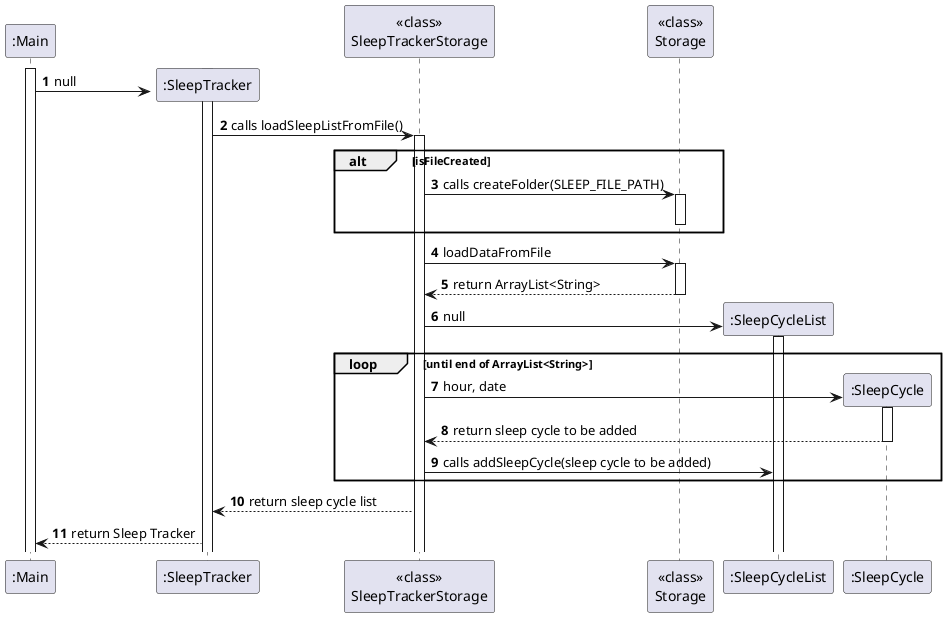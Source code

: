 @startuml
'https://plantuml.com/sequence-diagram

autonumber

participant ":Main" as Main
participant ":SleepTracker" as SleepTracker
participant "<<class>>\nSleepTrackerStorage" as SleepTrackerStorage
participant "<<class>>\nStorage" as Storage
participant ":SleepCycleList" as SleepCycleList
participant ":SleepCycle" as SleepCycle

activate Main
Create SleepTracker
activate SleepTracker
Main -> SleepTracker: null
SleepTracker -> SleepTrackerStorage: calls loadSleepListFromFile()
activate SleepTrackerStorage
alt isFileCreated
    SleepTrackerStorage -> Storage: calls createFolder(SLEEP_FILE_PATH)
    activate Storage
    deactivate Storage
end
SleepTrackerStorage -> Storage: loadDataFromFile
activate Storage
Storage --> SleepTrackerStorage: return ArrayList<String>
deactivate Storage
Create SleepCycleList
SleepTrackerStorage -> SleepCycleList: null
activate SleepCycleList
loop until end of ArrayList<String>
Create SleepCycle
SleepTrackerStorage -> SleepCycle: hour, date
activate SleepCycle
SleepCycle --> SleepTrackerStorage: return sleep cycle to be added
deactivate SleepCycle
SleepTrackerStorage -> SleepCycleList: calls addSleepCycle(sleep cycle to be added)
end

SleepTrackerStorage --> SleepTracker: return sleep cycle list
SleepTracker --> Main: return Sleep Tracker



@enduml